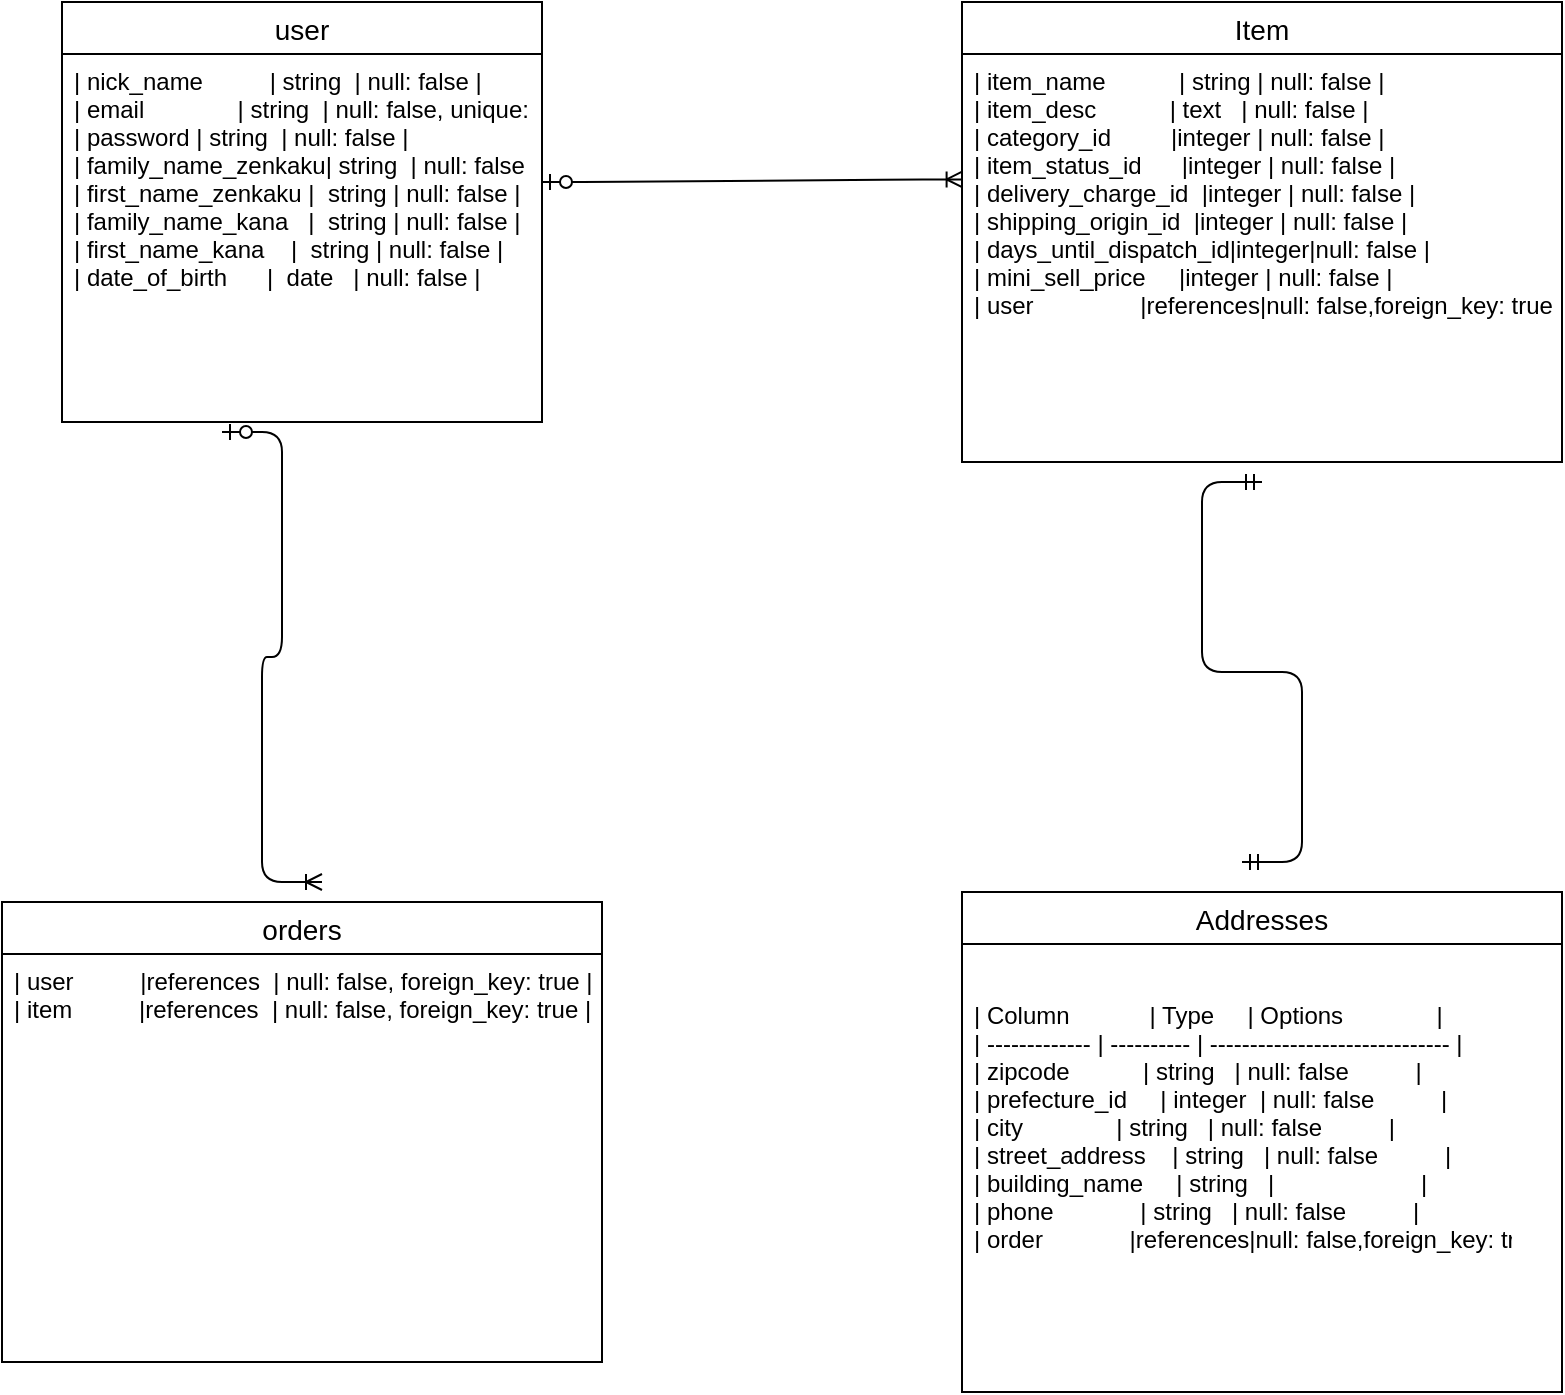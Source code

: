 <mxfile>
    <diagram id="fHEHaSDQHhRCbfdkMUWj" name="ページ1">
        <mxGraphModel dx="1087" dy="784" grid="1" gridSize="10" guides="1" tooltips="1" connect="1" arrows="1" fold="1" page="1" pageScale="1" pageWidth="827" pageHeight="1169" math="0" shadow="0">
            <root>
                <mxCell id="0"/>
                <mxCell id="1" parent="0"/>
                <mxCell id="2" value="user" style="swimlane;fontStyle=0;childLayout=stackLayout;horizontal=1;startSize=26;horizontalStack=0;resizeParent=1;resizeParentMax=0;resizeLast=0;collapsible=1;marginBottom=0;align=center;fontSize=14;" parent="1" vertex="1">
                    <mxGeometry x="70" y="130" width="240" height="210" as="geometry"/>
                </mxCell>
                <mxCell id="3" value="| nick_name          | string  | null: false |&#10;| email              | string  | null: false, unique: true |&#10;| password | string  | null: false |&#10;| family_name_zenkaku| string  | null: false |&#10;| first_name_zenkaku |  string | null: false |&#10;| family_name_kana   |  string | null: false |&#10;| first_name_kana    |  string | null: false |&#10;| date_of_birth      |  date   | null: false |&#10;" style="text;strokeColor=none;fillColor=none;spacingLeft=4;spacingRight=4;overflow=hidden;rotatable=0;points=[[0,0.5],[1,0.5]];portConstraint=eastwest;fontSize=12;" parent="2" vertex="1">
                    <mxGeometry y="26" width="240" height="184" as="geometry"/>
                </mxCell>
                <mxCell id="6" value="Item" style="swimlane;fontStyle=0;childLayout=stackLayout;horizontal=1;startSize=26;horizontalStack=0;resizeParent=1;resizeParentMax=0;resizeLast=0;collapsible=1;marginBottom=0;align=center;fontSize=14;" parent="1" vertex="1">
                    <mxGeometry x="520" y="130" width="300" height="230" as="geometry"/>
                </mxCell>
                <mxCell id="7" value="| item_name           | string | null: false |&#10;| item_desc           | text   | null: false |&#10;| category_id         |integer | null: false |&#10;| item_status_id      |integer | null: false |&#10;| delivery_charge_id  |integer | null: false |&#10;| shipping_origin_id  |integer | null: false |&#10;| days_until_dispatch_id|integer|null: false |&#10;| mini_sell_price     |integer | null: false |&#10;| user                |references|null: false,foreign_key: true|&#10;" style="text;strokeColor=none;fillColor=none;spacingLeft=4;spacingRight=4;overflow=hidden;rotatable=0;points=[[0,0.5],[1,0.5]];portConstraint=eastwest;fontSize=12;" parent="6" vertex="1">
                    <mxGeometry y="26" width="300" height="204" as="geometry"/>
                </mxCell>
                <mxCell id="13" value="" style="edgeStyle=entityRelationEdgeStyle;fontSize=12;html=1;endArrow=ERoneToMany;startArrow=ERzeroToOne;entryX=0.001;entryY=1.091;entryDx=0;entryDy=0;entryPerimeter=0;" parent="1" edge="1">
                    <mxGeometry width="100" height="100" relative="1" as="geometry">
                        <mxPoint x="310" y="220" as="sourcePoint"/>
                        <mxPoint x="520.3" y="218.73" as="targetPoint"/>
                    </mxGeometry>
                </mxCell>
                <mxCell id="14" value="orders" style="swimlane;fontStyle=0;childLayout=stackLayout;horizontal=1;startSize=26;horizontalStack=0;resizeParent=1;resizeParentMax=0;resizeLast=0;collapsible=1;marginBottom=0;align=center;fontSize=14;" parent="1" vertex="1">
                    <mxGeometry x="40" y="580" width="300" height="230" as="geometry"/>
                </mxCell>
                <mxCell id="16" value="| user          |references  | null: false, foreign_key: true |&#10;| item          |references  | null: false, foreign_key: true |&#10;" style="text;strokeColor=none;fillColor=none;spacingLeft=4;spacingRight=4;overflow=hidden;rotatable=0;points=[[0,0.5],[1,0.5]];portConstraint=eastwest;fontSize=12;" parent="14" vertex="1">
                    <mxGeometry y="26" width="300" height="204" as="geometry"/>
                </mxCell>
                <mxCell id="22" value="Addresses" style="swimlane;fontStyle=0;childLayout=stackLayout;horizontal=1;startSize=26;horizontalStack=0;resizeParent=1;resizeParentMax=0;resizeLast=0;collapsible=1;marginBottom=0;align=center;fontSize=14;" parent="1" vertex="1">
                    <mxGeometry x="520" y="575" width="300" height="250" as="geometry"/>
                </mxCell>
                <mxCell id="23" value="&#10;| Column            | Type     | Options              |&#10;| ------------- | ---------- | ------------------------------ |&#10;| zipcode           | string   | null: false          |&#10;| prefecture_id     | integer  | null: false          |&#10;| city              | string   | null: false          |&#10;| street_address    | string   | null: false          |&#10;| building_name     | string   |                      |&#10;| phone             | string   | null: false          |&#10;| order             |references|null: false,foreign_key: true|&#10;&#10;&#10;" style="text;strokeColor=none;fillColor=none;spacingLeft=4;spacingRight=4;overflow=hidden;rotatable=0;points=[[0,0.5],[1,0.5]];portConstraint=eastwest;fontSize=12;" parent="1" vertex="1">
                    <mxGeometry x="520" y="609" width="280" height="204" as="geometry"/>
                </mxCell>
                <mxCell id="54" value="" style="edgeStyle=entityRelationEdgeStyle;fontSize=12;html=1;endArrow=ERoneToMany;startArrow=ERzeroToOne;exitX=1.038;exitY=0.95;exitDx=0;exitDy=0;exitPerimeter=0;" parent="1" edge="1">
                    <mxGeometry width="100" height="100" relative="1" as="geometry">
                        <mxPoint x="150.0" y="345.0" as="sourcePoint"/>
                        <mxPoint x="200" y="570" as="targetPoint"/>
                    </mxGeometry>
                </mxCell>
                <mxCell id="55" value="" style="edgeStyle=entityRelationEdgeStyle;fontSize=12;html=1;endArrow=ERmandOne;startArrow=ERmandOne;" parent="1" edge="1">
                    <mxGeometry width="100" height="100" relative="1" as="geometry">
                        <mxPoint x="660" y="560" as="sourcePoint"/>
                        <mxPoint x="670" y="370" as="targetPoint"/>
                    </mxGeometry>
                </mxCell>
            </root>
        </mxGraphModel>
    </diagram>
</mxfile>